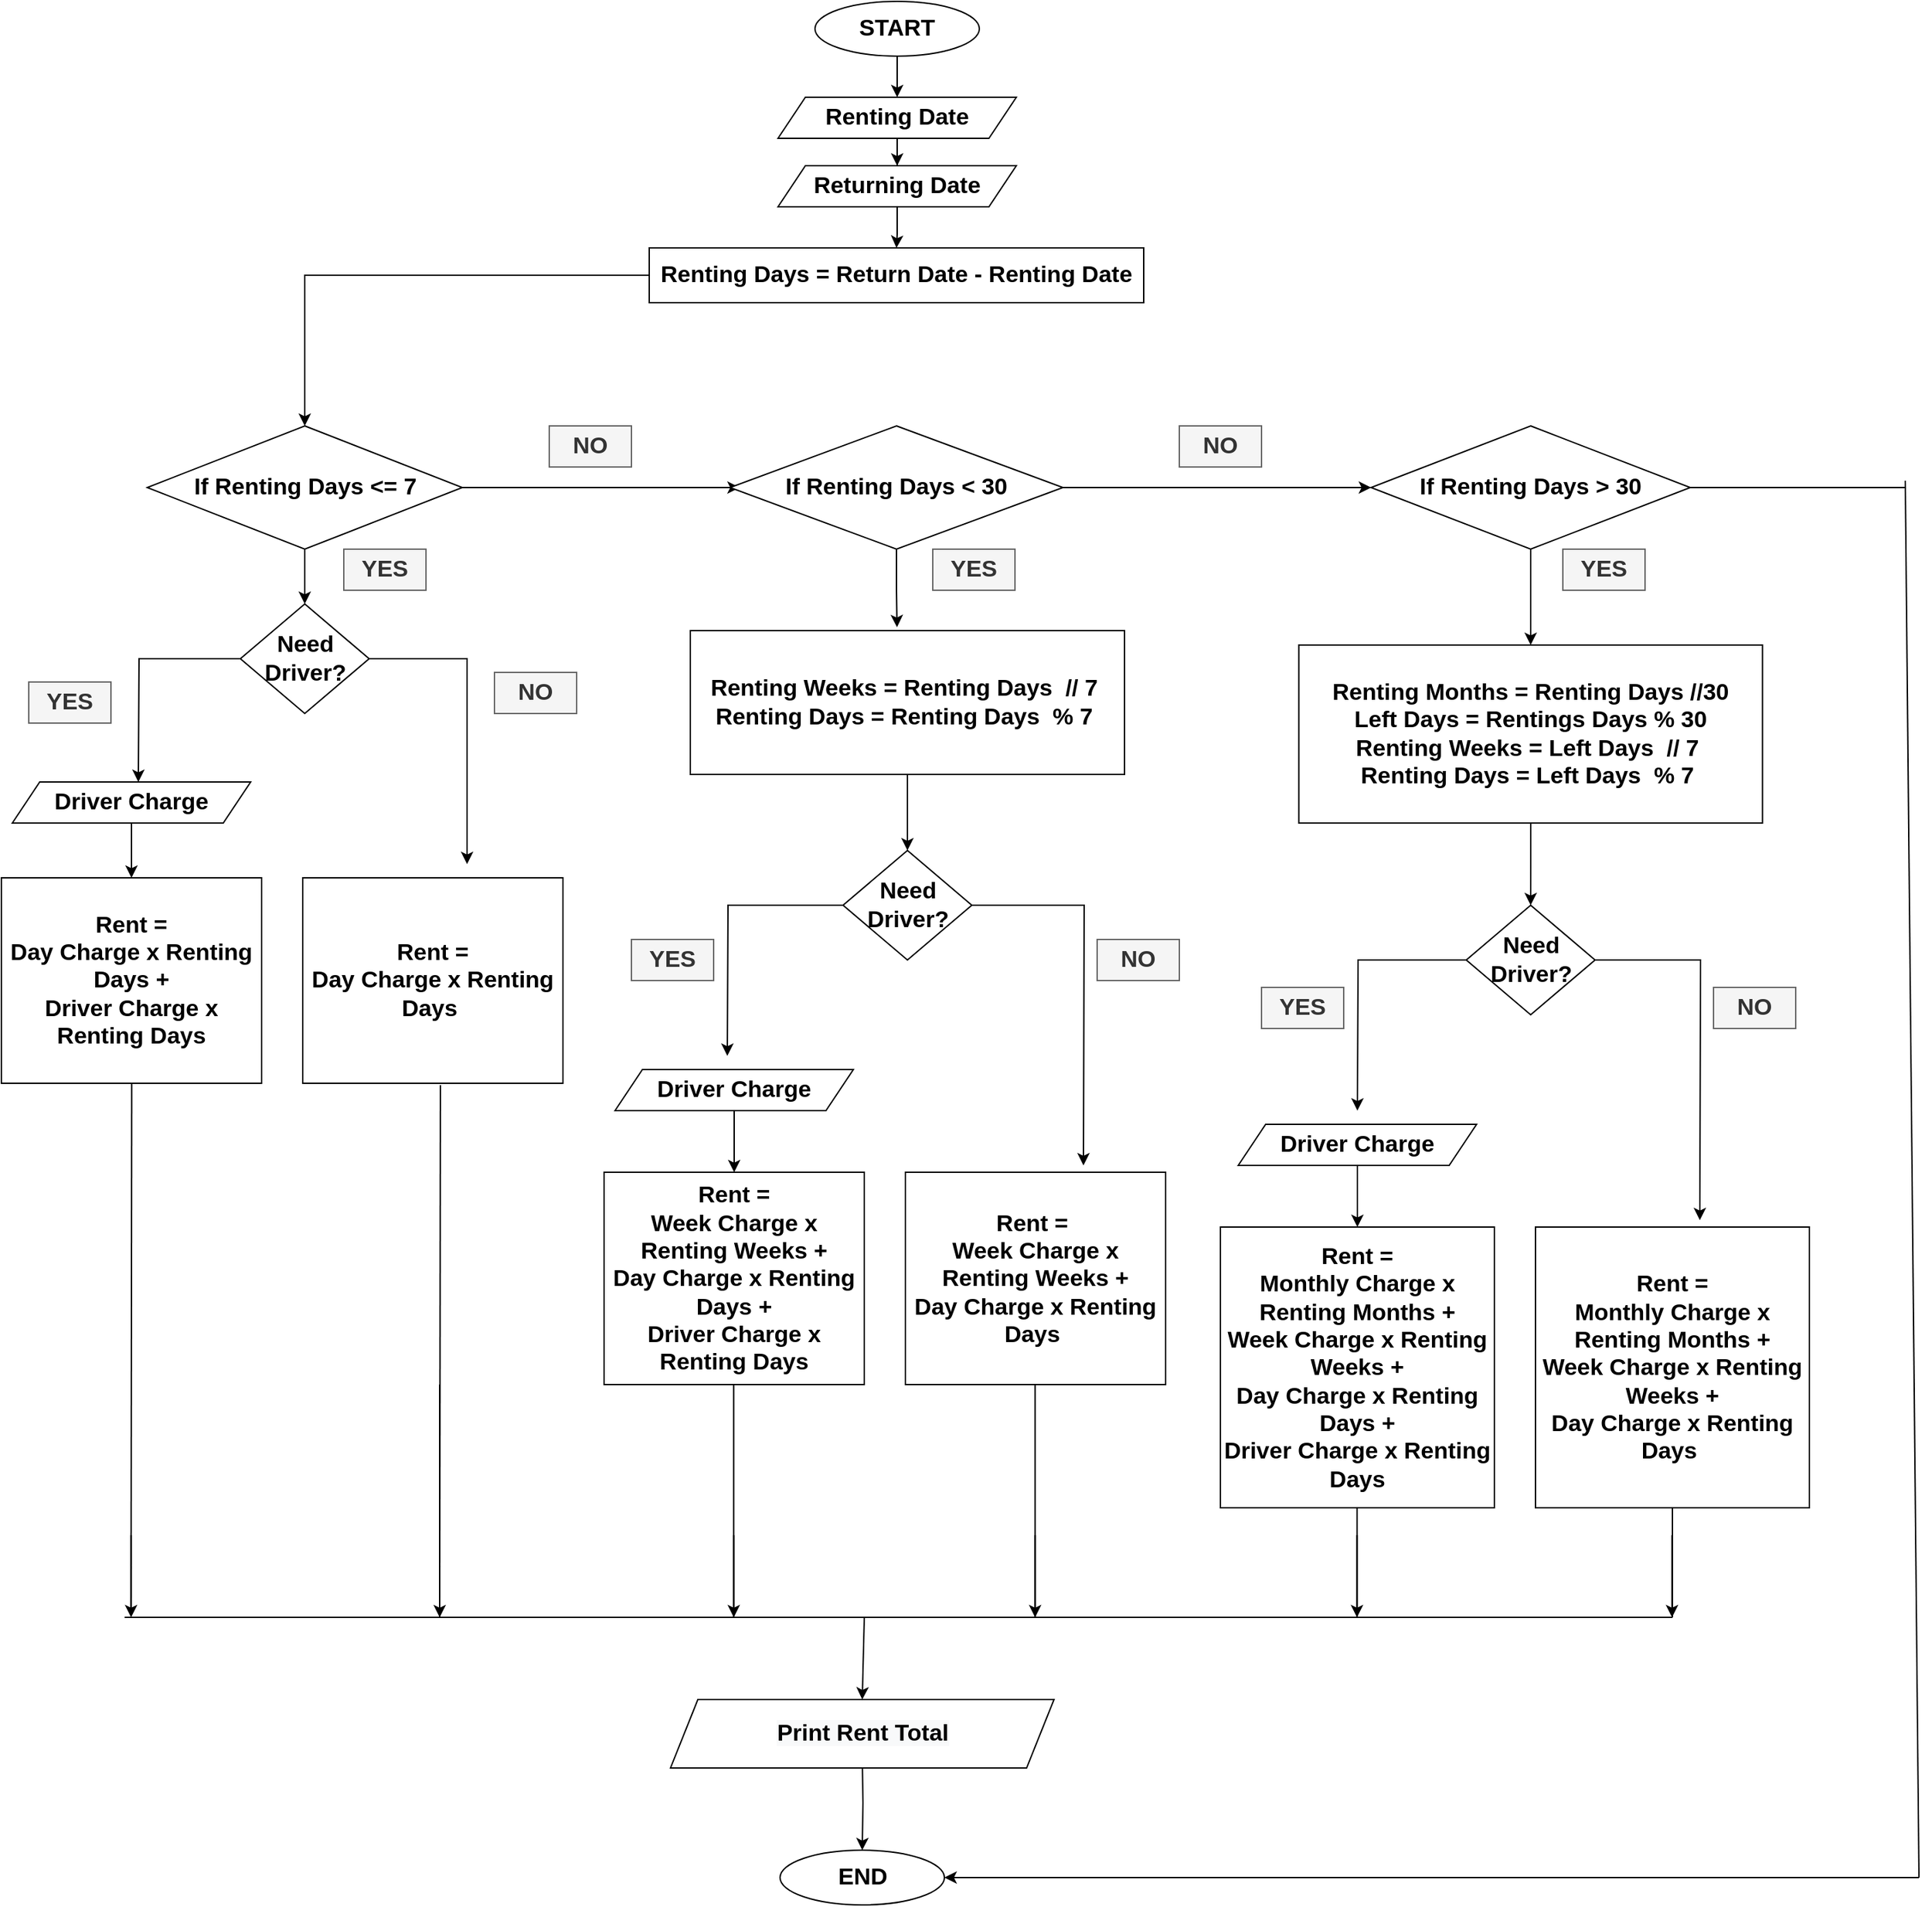 <mxfile version="15.8.7" type="device"><diagram id="C5RBs43oDa-KdzZeNtuy" name="Page-1"><mxGraphModel dx="2401" dy="1236" grid="1" gridSize="10" guides="1" tooltips="1" connect="1" arrows="1" fold="1" page="1" pageScale="1" pageWidth="827" pageHeight="1169" math="0" shadow="0"><root><mxCell id="WIyWlLk6GJQsqaUBKTNV-0"/><mxCell id="WIyWlLk6GJQsqaUBKTNV-1" parent="WIyWlLk6GJQsqaUBKTNV-0"/><mxCell id="V0WBjbZgkwLuii4IKfnf-40" style="edgeStyle=orthogonalEdgeStyle;rounded=0;orthogonalLoop=1;jettySize=auto;html=1;entryX=0.5;entryY=0;entryDx=0;entryDy=0;fontSize=17;" parent="WIyWlLk6GJQsqaUBKTNV-1" source="V0WBjbZgkwLuii4IKfnf-0" target="V0WBjbZgkwLuii4IKfnf-1" edge="1"><mxGeometry relative="1" as="geometry"/></mxCell><mxCell id="V0WBjbZgkwLuii4IKfnf-0" value="START" style="ellipse;whiteSpace=wrap;html=1;fontStyle=1;fontSize=17;" parent="WIyWlLk6GJQsqaUBKTNV-1" vertex="1"><mxGeometry x="354" y="20" width="120" height="40" as="geometry"/></mxCell><mxCell id="V0WBjbZgkwLuii4IKfnf-41" style="edgeStyle=orthogonalEdgeStyle;rounded=0;orthogonalLoop=1;jettySize=auto;html=1;entryX=0.5;entryY=0;entryDx=0;entryDy=0;fontSize=17;" parent="WIyWlLk6GJQsqaUBKTNV-1" source="V0WBjbZgkwLuii4IKfnf-1" target="V0WBjbZgkwLuii4IKfnf-2" edge="1"><mxGeometry relative="1" as="geometry"/></mxCell><mxCell id="V0WBjbZgkwLuii4IKfnf-1" value="Renting Date" style="shape=parallelogram;perimeter=parallelogramPerimeter;whiteSpace=wrap;html=1;fixedSize=1;fontStyle=1;fontSize=17;" parent="WIyWlLk6GJQsqaUBKTNV-1" vertex="1"><mxGeometry x="327" y="90" width="174" height="30" as="geometry"/></mxCell><mxCell id="V0WBjbZgkwLuii4IKfnf-42" style="edgeStyle=orthogonalEdgeStyle;rounded=0;orthogonalLoop=1;jettySize=auto;html=1;entryX=0.5;entryY=0;entryDx=0;entryDy=0;fontSize=17;" parent="WIyWlLk6GJQsqaUBKTNV-1" source="V0WBjbZgkwLuii4IKfnf-2" target="V0WBjbZgkwLuii4IKfnf-4" edge="1"><mxGeometry relative="1" as="geometry"/></mxCell><mxCell id="V0WBjbZgkwLuii4IKfnf-2" value="Returning Date" style="shape=parallelogram;perimeter=parallelogramPerimeter;whiteSpace=wrap;html=1;fixedSize=1;fontStyle=1;fontSize=17;" parent="WIyWlLk6GJQsqaUBKTNV-1" vertex="1"><mxGeometry x="327" y="140" width="174" height="30" as="geometry"/></mxCell><mxCell id="V0WBjbZgkwLuii4IKfnf-46" style="edgeStyle=orthogonalEdgeStyle;rounded=0;orthogonalLoop=1;jettySize=auto;html=1;fontSize=17;" parent="WIyWlLk6GJQsqaUBKTNV-1" source="V0WBjbZgkwLuii4IKfnf-3" edge="1"><mxGeometry relative="1" as="geometry"><mxPoint x="-140" y="590" as="targetPoint"/></mxGeometry></mxCell><mxCell id="V0WBjbZgkwLuii4IKfnf-51" style="edgeStyle=orthogonalEdgeStyle;rounded=0;orthogonalLoop=1;jettySize=auto;html=1;fontSize=17;" parent="WIyWlLk6GJQsqaUBKTNV-1" source="V0WBjbZgkwLuii4IKfnf-3" edge="1"><mxGeometry relative="1" as="geometry"><mxPoint x="100" y="650" as="targetPoint"/><Array as="points"><mxPoint x="100" y="500"/></Array></mxGeometry></mxCell><mxCell id="V0WBjbZgkwLuii4IKfnf-3" value="Need Driver?" style="rhombus;whiteSpace=wrap;html=1;fontStyle=1;fontSize=17;" parent="WIyWlLk6GJQsqaUBKTNV-1" vertex="1"><mxGeometry x="-65.5" y="460" width="94" height="80" as="geometry"/></mxCell><mxCell id="V0WBjbZgkwLuii4IKfnf-43" style="edgeStyle=orthogonalEdgeStyle;rounded=0;orthogonalLoop=1;jettySize=auto;html=1;entryX=0.5;entryY=0;entryDx=0;entryDy=0;fontSize=17;" parent="WIyWlLk6GJQsqaUBKTNV-1" source="V0WBjbZgkwLuii4IKfnf-4" target="V0WBjbZgkwLuii4IKfnf-7" edge="1"><mxGeometry relative="1" as="geometry"/></mxCell><mxCell id="V0WBjbZgkwLuii4IKfnf-4" value="Renting Days = Return Date - Renting Date" style="rounded=0;whiteSpace=wrap;html=1;fontStyle=1;fontSize=17;" parent="WIyWlLk6GJQsqaUBKTNV-1" vertex="1"><mxGeometry x="233" y="200" width="361" height="40" as="geometry"/></mxCell><mxCell id="V0WBjbZgkwLuii4IKfnf-47" style="edgeStyle=orthogonalEdgeStyle;rounded=0;orthogonalLoop=1;jettySize=auto;html=1;entryX=0.5;entryY=0;entryDx=0;entryDy=0;fontSize=17;" parent="WIyWlLk6GJQsqaUBKTNV-1" source="V0WBjbZgkwLuii4IKfnf-5" target="V0WBjbZgkwLuii4IKfnf-13" edge="1"><mxGeometry relative="1" as="geometry"/></mxCell><mxCell id="V0WBjbZgkwLuii4IKfnf-5" value="Driver Charge" style="shape=parallelogram;perimeter=parallelogramPerimeter;whiteSpace=wrap;html=1;fixedSize=1;fontStyle=1;fontSize=17;" parent="WIyWlLk6GJQsqaUBKTNV-1" vertex="1"><mxGeometry x="-232" y="590" width="174" height="30" as="geometry"/></mxCell><mxCell id="V0WBjbZgkwLuii4IKfnf-44" style="edgeStyle=orthogonalEdgeStyle;rounded=0;orthogonalLoop=1;jettySize=auto;html=1;entryX=0.5;entryY=0;entryDx=0;entryDy=0;fontSize=17;" parent="WIyWlLk6GJQsqaUBKTNV-1" source="V0WBjbZgkwLuii4IKfnf-7" target="V0WBjbZgkwLuii4IKfnf-3" edge="1"><mxGeometry relative="1" as="geometry"/></mxCell><mxCell id="V0WBjbZgkwLuii4IKfnf-52" style="edgeStyle=orthogonalEdgeStyle;rounded=0;orthogonalLoop=1;jettySize=auto;html=1;entryX=0.029;entryY=0.5;entryDx=0;entryDy=0;entryPerimeter=0;fontSize=17;" parent="WIyWlLk6GJQsqaUBKTNV-1" source="V0WBjbZgkwLuii4IKfnf-7" target="V0WBjbZgkwLuii4IKfnf-21" edge="1"><mxGeometry relative="1" as="geometry"/></mxCell><mxCell id="V0WBjbZgkwLuii4IKfnf-7" value="If Renting Days &amp;lt;= 7" style="rhombus;whiteSpace=wrap;html=1;fontStyle=1;fontSize=17;" parent="WIyWlLk6GJQsqaUBKTNV-1" vertex="1"><mxGeometry x="-133.5" y="330" width="230" height="90" as="geometry"/></mxCell><mxCell id="V0WBjbZgkwLuii4IKfnf-13" value="Rent = &lt;br style=&quot;font-size: 17px;&quot;&gt;Day Charge x Renting Days + &lt;br style=&quot;font-size: 17px;&quot;&gt;Driver Charge x Renting Days" style="rounded=0;whiteSpace=wrap;html=1;fontStyle=1;fontSize=17;" parent="WIyWlLk6GJQsqaUBKTNV-1" vertex="1"><mxGeometry x="-240" y="660" width="190" height="150" as="geometry"/></mxCell><mxCell id="V0WBjbZgkwLuii4IKfnf-19" value="Rent = &lt;br style=&quot;font-size: 17px;&quot;&gt;Day Charge x Renting Days&amp;nbsp;" style="rounded=0;whiteSpace=wrap;html=1;fontStyle=1;fontSize=17;" parent="WIyWlLk6GJQsqaUBKTNV-1" vertex="1"><mxGeometry x="-20" y="660" width="190" height="150" as="geometry"/></mxCell><mxCell id="V0WBjbZgkwLuii4IKfnf-59" style="edgeStyle=orthogonalEdgeStyle;rounded=0;orthogonalLoop=1;jettySize=auto;html=1;fontSize=17;" parent="WIyWlLk6GJQsqaUBKTNV-1" source="V0WBjbZgkwLuii4IKfnf-20" edge="1"><mxGeometry relative="1" as="geometry"><mxPoint x="290" y="790" as="targetPoint"/></mxGeometry></mxCell><mxCell id="V0WBjbZgkwLuii4IKfnf-61" style="edgeStyle=orthogonalEdgeStyle;rounded=0;orthogonalLoop=1;jettySize=auto;html=1;fontSize=17;" parent="WIyWlLk6GJQsqaUBKTNV-1" source="V0WBjbZgkwLuii4IKfnf-20" edge="1"><mxGeometry relative="1" as="geometry"><mxPoint x="550" y="870" as="targetPoint"/></mxGeometry></mxCell><mxCell id="V0WBjbZgkwLuii4IKfnf-20" value="Need Driver?" style="rhombus;whiteSpace=wrap;html=1;fontStyle=1;fontSize=17;" parent="WIyWlLk6GJQsqaUBKTNV-1" vertex="1"><mxGeometry x="374.5" y="640" width="94" height="80" as="geometry"/></mxCell><mxCell id="V0WBjbZgkwLuii4IKfnf-53" style="edgeStyle=orthogonalEdgeStyle;rounded=0;orthogonalLoop=1;jettySize=auto;html=1;entryX=0.476;entryY=-0.024;entryDx=0;entryDy=0;entryPerimeter=0;fontSize=17;" parent="WIyWlLk6GJQsqaUBKTNV-1" source="V0WBjbZgkwLuii4IKfnf-21" target="V0WBjbZgkwLuii4IKfnf-34" edge="1"><mxGeometry relative="1" as="geometry"/></mxCell><mxCell id="V0WBjbZgkwLuii4IKfnf-62" style="edgeStyle=orthogonalEdgeStyle;rounded=0;orthogonalLoop=1;jettySize=auto;html=1;entryX=0;entryY=0.5;entryDx=0;entryDy=0;fontSize=17;" parent="WIyWlLk6GJQsqaUBKTNV-1" source="V0WBjbZgkwLuii4IKfnf-21" target="V0WBjbZgkwLuii4IKfnf-25" edge="1"><mxGeometry relative="1" as="geometry"/></mxCell><mxCell id="V0WBjbZgkwLuii4IKfnf-21" value="If Renting Days &amp;lt; 30" style="rhombus;whiteSpace=wrap;html=1;fontStyle=1;fontSize=17;" parent="WIyWlLk6GJQsqaUBKTNV-1" vertex="1"><mxGeometry x="292" y="330" width="243" height="90" as="geometry"/></mxCell><mxCell id="V0WBjbZgkwLuii4IKfnf-22" value="Rent =&amp;nbsp;&lt;br style=&quot;font-size: 17px;&quot;&gt;Week Charge x Renting Weeks +&lt;br style=&quot;font-size: 17px;&quot;&gt;Day Charge x Renting Days&amp;nbsp;" style="rounded=0;whiteSpace=wrap;html=1;fontStyle=1;fontSize=17;" parent="WIyWlLk6GJQsqaUBKTNV-1" vertex="1"><mxGeometry x="420" y="875" width="190" height="155" as="geometry"/></mxCell><mxCell id="V0WBjbZgkwLuii4IKfnf-23" value="Rent = &lt;br style=&quot;font-size: 17px;&quot;&gt;Week Charge x Renting Weeks +&lt;br style=&quot;font-size: 17px;&quot;&gt;Day Charge x Renting Days +&lt;br style=&quot;font-size: 17px;&quot;&gt;Driver Charge x Renting Days" style="rounded=0;whiteSpace=wrap;html=1;fontStyle=1;fontSize=17;" parent="WIyWlLk6GJQsqaUBKTNV-1" vertex="1"><mxGeometry x="200" y="875" width="190" height="155" as="geometry"/></mxCell><mxCell id="V0WBjbZgkwLuii4IKfnf-67" style="edgeStyle=orthogonalEdgeStyle;rounded=0;orthogonalLoop=1;jettySize=auto;html=1;fontSize=17;" parent="WIyWlLk6GJQsqaUBKTNV-1" source="V0WBjbZgkwLuii4IKfnf-24" edge="1"><mxGeometry relative="1" as="geometry"><mxPoint x="750" y="830" as="targetPoint"/></mxGeometry></mxCell><mxCell id="V0WBjbZgkwLuii4IKfnf-69" style="edgeStyle=orthogonalEdgeStyle;rounded=0;orthogonalLoop=1;jettySize=auto;html=1;fontSize=17;" parent="WIyWlLk6GJQsqaUBKTNV-1" source="V0WBjbZgkwLuii4IKfnf-24" edge="1"><mxGeometry relative="1" as="geometry"><mxPoint x="1000" y="910" as="targetPoint"/></mxGeometry></mxCell><mxCell id="V0WBjbZgkwLuii4IKfnf-24" value="Need Driver?" style="rhombus;whiteSpace=wrap;html=1;fontStyle=1;fontSize=17;" parent="WIyWlLk6GJQsqaUBKTNV-1" vertex="1"><mxGeometry x="829.5" y="680" width="94" height="80" as="geometry"/></mxCell><mxCell id="V0WBjbZgkwLuii4IKfnf-63" style="edgeStyle=orthogonalEdgeStyle;rounded=0;orthogonalLoop=1;jettySize=auto;html=1;entryX=0.5;entryY=0;entryDx=0;entryDy=0;fontSize=17;" parent="WIyWlLk6GJQsqaUBKTNV-1" source="V0WBjbZgkwLuii4IKfnf-25" target="V0WBjbZgkwLuii4IKfnf-36" edge="1"><mxGeometry relative="1" as="geometry"/></mxCell><mxCell id="V0WBjbZgkwLuii4IKfnf-25" value="If Renting Days &amp;gt; 30" style="rhombus;whiteSpace=wrap;html=1;fontStyle=1;fontSize=17;" parent="WIyWlLk6GJQsqaUBKTNV-1" vertex="1"><mxGeometry x="760" y="330" width="233" height="90" as="geometry"/></mxCell><mxCell id="V0WBjbZgkwLuii4IKfnf-26" value="Rent =&lt;br style=&quot;font-size: 17px;&quot;&gt;Monthly Charge x Renting Months +&lt;br style=&quot;font-size: 17px;&quot;&gt;Week Charge x Renting Weeks +&lt;br style=&quot;font-size: 17px;&quot;&gt;Day Charge x Renting Days&amp;nbsp;&lt;br style=&quot;font-size: 17px;&quot;&gt;" style="rounded=0;whiteSpace=wrap;html=1;fontStyle=1;fontSize=17;" parent="WIyWlLk6GJQsqaUBKTNV-1" vertex="1"><mxGeometry x="880" y="915" width="200" height="205" as="geometry"/></mxCell><mxCell id="V0WBjbZgkwLuii4IKfnf-27" value="Rent =&lt;br style=&quot;font-size: 17px;&quot;&gt;Monthly Charge x Renting Months +&lt;br style=&quot;font-size: 17px;&quot;&gt;Week Charge x Renting Weeks +&lt;br style=&quot;font-size: 17px;&quot;&gt;Day Charge x Renting Days +&lt;br style=&quot;font-size: 17px;&quot;&gt;Driver Charge x Renting Days" style="rounded=0;whiteSpace=wrap;html=1;fontStyle=1;fontSize=17;" parent="WIyWlLk6GJQsqaUBKTNV-1" vertex="1"><mxGeometry x="650" y="915" width="200" height="205" as="geometry"/></mxCell><mxCell id="V0WBjbZgkwLuii4IKfnf-60" style="edgeStyle=orthogonalEdgeStyle;rounded=0;orthogonalLoop=1;jettySize=auto;html=1;entryX=0.5;entryY=0;entryDx=0;entryDy=0;fontSize=17;" parent="WIyWlLk6GJQsqaUBKTNV-1" source="V0WBjbZgkwLuii4IKfnf-32" target="V0WBjbZgkwLuii4IKfnf-23" edge="1"><mxGeometry relative="1" as="geometry"/></mxCell><mxCell id="V0WBjbZgkwLuii4IKfnf-32" value="Driver Charge" style="shape=parallelogram;perimeter=parallelogramPerimeter;whiteSpace=wrap;html=1;fixedSize=1;fontStyle=1;fontSize=17;" parent="WIyWlLk6GJQsqaUBKTNV-1" vertex="1"><mxGeometry x="208" y="800" width="174" height="30" as="geometry"/></mxCell><mxCell id="V0WBjbZgkwLuii4IKfnf-68" style="edgeStyle=orthogonalEdgeStyle;rounded=0;orthogonalLoop=1;jettySize=auto;html=1;entryX=0.5;entryY=0;entryDx=0;entryDy=0;fontSize=17;" parent="WIyWlLk6GJQsqaUBKTNV-1" source="V0WBjbZgkwLuii4IKfnf-33" target="V0WBjbZgkwLuii4IKfnf-27" edge="1"><mxGeometry relative="1" as="geometry"/></mxCell><mxCell id="V0WBjbZgkwLuii4IKfnf-33" value="Driver Charge" style="shape=parallelogram;perimeter=parallelogramPerimeter;whiteSpace=wrap;html=1;fixedSize=1;fontStyle=1;fontSize=17;" parent="WIyWlLk6GJQsqaUBKTNV-1" vertex="1"><mxGeometry x="663" y="840" width="174" height="30" as="geometry"/></mxCell><mxCell id="V0WBjbZgkwLuii4IKfnf-58" style="edgeStyle=orthogonalEdgeStyle;rounded=0;orthogonalLoop=1;jettySize=auto;html=1;entryX=0.5;entryY=0;entryDx=0;entryDy=0;fontSize=17;" parent="WIyWlLk6GJQsqaUBKTNV-1" source="V0WBjbZgkwLuii4IKfnf-34" target="V0WBjbZgkwLuii4IKfnf-20" edge="1"><mxGeometry relative="1" as="geometry"/></mxCell><mxCell id="V0WBjbZgkwLuii4IKfnf-34" value="Renting Weeks = Renting Days&amp;nbsp; // 7&amp;nbsp;&lt;br style=&quot;font-size: 17px;&quot;&gt;Renting Days = Renting Days&amp;nbsp; % 7&amp;nbsp;" style="rounded=0;whiteSpace=wrap;html=1;fontStyle=1;fontSize=17;" parent="WIyWlLk6GJQsqaUBKTNV-1" vertex="1"><mxGeometry x="263" y="479.5" width="317" height="105" as="geometry"/></mxCell><mxCell id="V0WBjbZgkwLuii4IKfnf-66" style="edgeStyle=orthogonalEdgeStyle;rounded=0;orthogonalLoop=1;jettySize=auto;html=1;entryX=0.5;entryY=0;entryDx=0;entryDy=0;fontSize=17;" parent="WIyWlLk6GJQsqaUBKTNV-1" source="V0WBjbZgkwLuii4IKfnf-36" target="V0WBjbZgkwLuii4IKfnf-24" edge="1"><mxGeometry relative="1" as="geometry"/></mxCell><mxCell id="V0WBjbZgkwLuii4IKfnf-36" value="Renting Months = Renting Days //30&lt;br style=&quot;font-size: 17px;&quot;&gt;Left Days = Rentings Days % 30&lt;br style=&quot;font-size: 17px;&quot;&gt;Renting Weeks = Left Days&amp;nbsp;&amp;nbsp;// 7&amp;nbsp;&lt;br style=&quot;font-size: 17px;&quot;&gt;Renting Days = Left Days&amp;nbsp;&amp;nbsp;% 7&amp;nbsp;" style="rounded=0;whiteSpace=wrap;html=1;fontStyle=1;fontSize=17;" parent="WIyWlLk6GJQsqaUBKTNV-1" vertex="1"><mxGeometry x="707.25" y="490" width="338.5" height="130" as="geometry"/></mxCell><mxCell id="V0WBjbZgkwLuii4IKfnf-89" style="edgeStyle=orthogonalEdgeStyle;rounded=0;orthogonalLoop=1;jettySize=auto;html=1;entryX=0.5;entryY=0;entryDx=0;entryDy=0;fontSize=17;" parent="WIyWlLk6GJQsqaUBKTNV-1" target="V0WBjbZgkwLuii4IKfnf-39" edge="1"><mxGeometry relative="1" as="geometry"><mxPoint x="388.5" y="1300" as="sourcePoint"/></mxGeometry></mxCell><mxCell id="V0WBjbZgkwLuii4IKfnf-39" value="END" style="ellipse;whiteSpace=wrap;html=1;fontStyle=1;fontSize=17;" parent="WIyWlLk6GJQsqaUBKTNV-1" vertex="1"><mxGeometry x="328.5" y="1370" width="120" height="40" as="geometry"/></mxCell><mxCell id="V0WBjbZgkwLuii4IKfnf-77" value="" style="endArrow=none;html=1;rounded=0;fontSize=17;entryX=0.5;entryY=1;entryDx=0;entryDy=0;" parent="WIyWlLk6GJQsqaUBKTNV-1" target="V0WBjbZgkwLuii4IKfnf-26" edge="1"><mxGeometry width="50" height="50" relative="1" as="geometry"><mxPoint x="980" y="1200" as="sourcePoint"/><mxPoint x="1000" y="1120" as="targetPoint"/></mxGeometry></mxCell><mxCell id="V0WBjbZgkwLuii4IKfnf-78" value="" style="endArrow=none;html=1;rounded=0;fontSize=17;entryX=0.5;entryY=1;entryDx=0;entryDy=0;" parent="WIyWlLk6GJQsqaUBKTNV-1" edge="1"><mxGeometry width="50" height="50" relative="1" as="geometry"><mxPoint x="749.76" y="1200" as="sourcePoint"/><mxPoint x="749.76" y="1120" as="targetPoint"/></mxGeometry></mxCell><mxCell id="V0WBjbZgkwLuii4IKfnf-79" value="" style="endArrow=none;html=1;rounded=0;fontSize=17;entryX=0.5;entryY=1;entryDx=0;entryDy=0;" parent="WIyWlLk6GJQsqaUBKTNV-1" edge="1"><mxGeometry width="50" height="50" relative="1" as="geometry"><mxPoint x="514.71" y="1200" as="sourcePoint"/><mxPoint x="514.71" y="1030.0" as="targetPoint"/></mxGeometry></mxCell><mxCell id="V0WBjbZgkwLuii4IKfnf-80" value="" style="endArrow=none;html=1;rounded=0;fontSize=17;entryX=0.5;entryY=1;entryDx=0;entryDy=0;" parent="WIyWlLk6GJQsqaUBKTNV-1" edge="1"><mxGeometry width="50" height="50" relative="1" as="geometry"><mxPoint x="294.66" y="1200.0" as="sourcePoint"/><mxPoint x="294.66" y="1030" as="targetPoint"/></mxGeometry></mxCell><mxCell id="V0WBjbZgkwLuii4IKfnf-81" value="" style="endArrow=none;html=1;rounded=0;fontSize=17;entryX=0.5;entryY=1;entryDx=0;entryDy=0;" parent="WIyWlLk6GJQsqaUBKTNV-1" edge="1"><mxGeometry width="50" height="50" relative="1" as="geometry"><mxPoint x="80.0" y="1200.0" as="sourcePoint"/><mxPoint x="80.0" y="1030" as="targetPoint"/></mxGeometry></mxCell><mxCell id="V0WBjbZgkwLuii4IKfnf-82" value="" style="endArrow=none;html=1;rounded=0;fontSize=17;entryX=0.529;entryY=1.009;entryDx=0;entryDy=0;entryPerimeter=0;" parent="WIyWlLk6GJQsqaUBKTNV-1" target="V0WBjbZgkwLuii4IKfnf-19" edge="1"><mxGeometry width="50" height="50" relative="1" as="geometry"><mxPoint x="80.0" y="1200.0" as="sourcePoint"/><mxPoint x="80" y="890" as="targetPoint"/></mxGeometry></mxCell><mxCell id="V0WBjbZgkwLuii4IKfnf-83" value="" style="endArrow=none;html=1;rounded=0;fontSize=17;entryX=0.529;entryY=1.009;entryDx=0;entryDy=0;entryPerimeter=0;" parent="WIyWlLk6GJQsqaUBKTNV-1" edge="1"><mxGeometry width="50" height="50" relative="1" as="geometry"><mxPoint x="-145.34" y="1198.65" as="sourcePoint"/><mxPoint x="-144.83" y="810.0" as="targetPoint"/></mxGeometry></mxCell><mxCell id="V0WBjbZgkwLuii4IKfnf-84" value="" style="endArrow=none;html=1;rounded=0;fontSize=17;" parent="WIyWlLk6GJQsqaUBKTNV-1" edge="1"><mxGeometry width="50" height="50" relative="1" as="geometry"><mxPoint x="-150" y="1200" as="sourcePoint"/><mxPoint x="980" y="1200" as="targetPoint"/></mxGeometry></mxCell><mxCell id="V0WBjbZgkwLuii4IKfnf-87" value="" style="endArrow=classic;html=1;rounded=0;fontSize=17;entryX=0.5;entryY=0;entryDx=0;entryDy=0;" parent="WIyWlLk6GJQsqaUBKTNV-1" edge="1"><mxGeometry width="50" height="50" relative="1" as="geometry"><mxPoint x="390" y="1200" as="sourcePoint"/><mxPoint x="388.5" y="1260" as="targetPoint"/></mxGeometry></mxCell><mxCell id="V0WBjbZgkwLuii4IKfnf-90" value="NO" style="text;html=1;align=center;verticalAlign=middle;whiteSpace=wrap;rounded=0;fontSize=17;fontStyle=1;labelBorderColor=none;fillColor=#f5f5f5;fontColor=#333333;strokeColor=#666666;" parent="WIyWlLk6GJQsqaUBKTNV-1" vertex="1"><mxGeometry x="160" y="330" width="60" height="30" as="geometry"/></mxCell><mxCell id="V0WBjbZgkwLuii4IKfnf-91" value="NO" style="text;html=1;align=center;verticalAlign=middle;whiteSpace=wrap;rounded=0;fontSize=17;fontStyle=1;labelBorderColor=none;fillColor=#f5f5f5;fontColor=#333333;strokeColor=#666666;" parent="WIyWlLk6GJQsqaUBKTNV-1" vertex="1"><mxGeometry x="620" y="330" width="60" height="30" as="geometry"/></mxCell><mxCell id="V0WBjbZgkwLuii4IKfnf-92" value="YES" style="text;html=1;align=center;verticalAlign=middle;whiteSpace=wrap;rounded=0;fontSize=17;fontStyle=1;labelBorderColor=none;fillColor=#f5f5f5;fontColor=#333333;strokeColor=#666666;" parent="WIyWlLk6GJQsqaUBKTNV-1" vertex="1"><mxGeometry x="10" y="420" width="60" height="30" as="geometry"/></mxCell><mxCell id="V0WBjbZgkwLuii4IKfnf-93" value="YES" style="text;html=1;align=center;verticalAlign=middle;whiteSpace=wrap;rounded=0;fontSize=17;fontStyle=1;labelBorderColor=none;fillColor=#f5f5f5;fontColor=#333333;strokeColor=#666666;" parent="WIyWlLk6GJQsqaUBKTNV-1" vertex="1"><mxGeometry x="-220" y="517" width="60" height="30" as="geometry"/></mxCell><mxCell id="V0WBjbZgkwLuii4IKfnf-94" value="NO" style="text;html=1;align=center;verticalAlign=middle;whiteSpace=wrap;rounded=0;fontSize=17;fontStyle=1;labelBorderColor=none;fillColor=#f5f5f5;fontColor=#333333;strokeColor=#666666;" parent="WIyWlLk6GJQsqaUBKTNV-1" vertex="1"><mxGeometry x="120" y="510" width="60" height="30" as="geometry"/></mxCell><mxCell id="V0WBjbZgkwLuii4IKfnf-95" value="YES" style="text;html=1;align=center;verticalAlign=middle;whiteSpace=wrap;rounded=0;fontSize=17;fontStyle=1;labelBorderColor=none;fillColor=#f5f5f5;fontColor=#333333;strokeColor=#666666;" parent="WIyWlLk6GJQsqaUBKTNV-1" vertex="1"><mxGeometry x="440" y="420" width="60" height="30" as="geometry"/></mxCell><mxCell id="V0WBjbZgkwLuii4IKfnf-96" value="YES" style="text;html=1;align=center;verticalAlign=middle;whiteSpace=wrap;rounded=0;fontSize=17;fontStyle=1;labelBorderColor=none;fillColor=#f5f5f5;fontColor=#333333;strokeColor=#666666;" parent="WIyWlLk6GJQsqaUBKTNV-1" vertex="1"><mxGeometry x="900" y="420" width="60" height="30" as="geometry"/></mxCell><mxCell id="V0WBjbZgkwLuii4IKfnf-97" value="YES" style="text;html=1;align=center;verticalAlign=middle;whiteSpace=wrap;rounded=0;fontSize=17;fontStyle=1;labelBorderColor=none;fillColor=#f5f5f5;fontColor=#333333;strokeColor=#666666;" parent="WIyWlLk6GJQsqaUBKTNV-1" vertex="1"><mxGeometry x="220" y="705" width="60" height="30" as="geometry"/></mxCell><mxCell id="V0WBjbZgkwLuii4IKfnf-98" value="NO" style="text;html=1;align=center;verticalAlign=middle;whiteSpace=wrap;rounded=0;fontSize=17;fontStyle=1;labelBorderColor=none;fillColor=#f5f5f5;fontColor=#333333;strokeColor=#666666;" parent="WIyWlLk6GJQsqaUBKTNV-1" vertex="1"><mxGeometry x="560" y="705" width="60" height="30" as="geometry"/></mxCell><mxCell id="V0WBjbZgkwLuii4IKfnf-99" value="YES" style="text;html=1;align=center;verticalAlign=middle;whiteSpace=wrap;rounded=0;fontSize=17;fontStyle=1;labelBorderColor=none;fillColor=#f5f5f5;fontColor=#333333;strokeColor=#666666;" parent="WIyWlLk6GJQsqaUBKTNV-1" vertex="1"><mxGeometry x="680" y="740" width="60" height="30" as="geometry"/></mxCell><mxCell id="V0WBjbZgkwLuii4IKfnf-100" value="NO" style="text;html=1;align=center;verticalAlign=middle;whiteSpace=wrap;rounded=0;fontSize=17;fontStyle=1;labelBorderColor=none;fillColor=#f5f5f5;fontColor=#333333;strokeColor=#666666;" parent="WIyWlLk6GJQsqaUBKTNV-1" vertex="1"><mxGeometry x="1010" y="740" width="60" height="30" as="geometry"/></mxCell><mxCell id="V0WBjbZgkwLuii4IKfnf-102" value="" style="endArrow=none;html=1;rounded=0;fontSize=17;exitX=1;exitY=0.5;exitDx=0;exitDy=0;" parent="WIyWlLk6GJQsqaUBKTNV-1" source="V0WBjbZgkwLuii4IKfnf-25" edge="1"><mxGeometry width="50" height="50" relative="1" as="geometry"><mxPoint x="990" y="390" as="sourcePoint"/><mxPoint x="1150" y="375" as="targetPoint"/></mxGeometry></mxCell><mxCell id="V0WBjbZgkwLuii4IKfnf-103" value="" style="endArrow=none;html=1;rounded=0;fontSize=17;" parent="WIyWlLk6GJQsqaUBKTNV-1" edge="1"><mxGeometry width="50" height="50" relative="1" as="geometry"><mxPoint x="1160" y="1390" as="sourcePoint"/><mxPoint x="1150" y="370" as="targetPoint"/></mxGeometry></mxCell><mxCell id="V0WBjbZgkwLuii4IKfnf-104" value="" style="endArrow=classic;html=1;rounded=0;fontSize=17;entryX=1;entryY=0.5;entryDx=0;entryDy=0;" parent="WIyWlLk6GJQsqaUBKTNV-1" target="V0WBjbZgkwLuii4IKfnf-39" edge="1"><mxGeometry width="50" height="50" relative="1" as="geometry"><mxPoint x="1160" y="1390" as="sourcePoint"/><mxPoint x="730" y="950" as="targetPoint"/></mxGeometry></mxCell><mxCell id="V0WBjbZgkwLuii4IKfnf-106" value="" style="endArrow=classic;html=1;rounded=0;fontSize=17;" parent="WIyWlLk6GJQsqaUBKTNV-1" edge="1"><mxGeometry width="50" height="50" relative="1" as="geometry"><mxPoint x="-145.29" y="1140" as="sourcePoint"/><mxPoint x="-145.29" y="1200" as="targetPoint"/></mxGeometry></mxCell><mxCell id="V0WBjbZgkwLuii4IKfnf-107" value="" style="endArrow=classic;html=1;rounded=0;fontSize=17;" parent="WIyWlLk6GJQsqaUBKTNV-1" edge="1"><mxGeometry width="50" height="50" relative="1" as="geometry"><mxPoint x="294.71" y="1140" as="sourcePoint"/><mxPoint x="294.71" y="1200" as="targetPoint"/></mxGeometry></mxCell><mxCell id="V0WBjbZgkwLuii4IKfnf-108" value="" style="endArrow=classic;html=1;rounded=0;fontSize=17;" parent="WIyWlLk6GJQsqaUBKTNV-1" edge="1"><mxGeometry width="50" height="50" relative="1" as="geometry"><mxPoint x="80.0" y="1140" as="sourcePoint"/><mxPoint x="80.0" y="1200" as="targetPoint"/></mxGeometry></mxCell><mxCell id="V0WBjbZgkwLuii4IKfnf-109" value="" style="endArrow=classic;html=1;rounded=0;fontSize=17;" parent="WIyWlLk6GJQsqaUBKTNV-1" edge="1"><mxGeometry width="50" height="50" relative="1" as="geometry"><mxPoint x="514.71" y="1140" as="sourcePoint"/><mxPoint x="514.71" y="1200" as="targetPoint"/></mxGeometry></mxCell><mxCell id="V0WBjbZgkwLuii4IKfnf-110" value="" style="endArrow=classic;html=1;rounded=0;fontSize=17;" parent="WIyWlLk6GJQsqaUBKTNV-1" edge="1"><mxGeometry width="50" height="50" relative="1" as="geometry"><mxPoint x="749.71" y="1140" as="sourcePoint"/><mxPoint x="749.71" y="1200" as="targetPoint"/></mxGeometry></mxCell><mxCell id="V0WBjbZgkwLuii4IKfnf-111" value="" style="endArrow=classic;html=1;rounded=0;fontSize=17;" parent="WIyWlLk6GJQsqaUBKTNV-1" edge="1"><mxGeometry width="50" height="50" relative="1" as="geometry"><mxPoint x="979.71" y="1140" as="sourcePoint"/><mxPoint x="979.71" y="1200" as="targetPoint"/></mxGeometry></mxCell><mxCell id="RZr8aeNf0Nrt8wddSBvJ-0" value="&#10;&#10;&lt;span style=&quot;color: rgb(0, 0, 0); font-family: helvetica; font-size: 17px; font-style: normal; font-weight: 700; letter-spacing: normal; text-align: center; text-indent: 0px; text-transform: none; word-spacing: 0px; background-color: rgb(248, 249, 250); display: inline; float: none;&quot;&gt;Print Rent Total&lt;/span&gt;&#10;&#10;" style="shape=parallelogram;perimeter=parallelogramPerimeter;whiteSpace=wrap;html=1;fixedSize=1;" vertex="1" parent="WIyWlLk6GJQsqaUBKTNV-1"><mxGeometry x="248.5" y="1260" width="280" height="50" as="geometry"/></mxCell></root></mxGraphModel></diagram></mxfile>